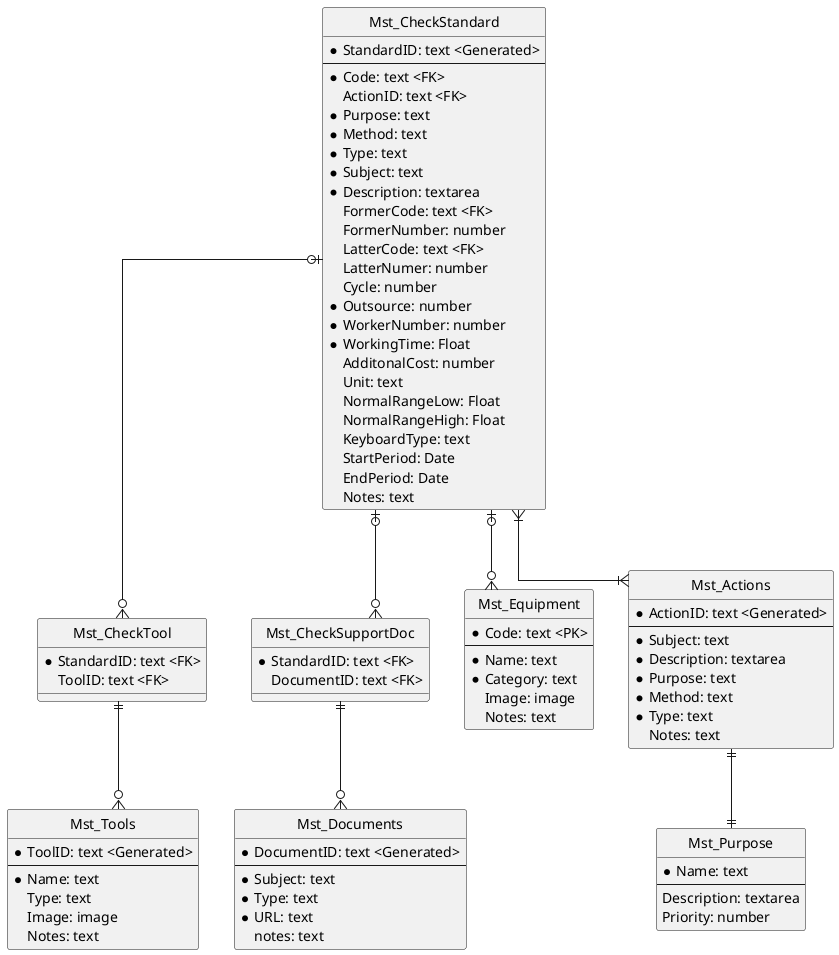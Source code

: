 @startuml
hide circle
skinparam linetype ortho

entity Mst_CheckStandard {
    * StandardID: text <Generated>
    --
    * Code: text <FK>
    ActionID: text <FK>
    * Purpose: text
    * Method: text
    * Type: text
    * Subject: text
    * Description: textarea
    FormerCode: text <FK>
    FormerNumber: number
    LatterCode: text <FK>
    LatterNumer: number
    Cycle: number
    * Outsource: number
    * WorkerNumber: number
    * WorkingTime: Float
    AdditonalCost: number
    Unit: text
    NormalRangeLow: Float
    NormalRangeHigh: Float
    KeyboardType: text
    StartPeriod: Date
    EndPeriod: Date
    Notes: text
}
' Method: Cleaning/ Visual check/ Listening check/ Touching check/ Measurement/ Recording/ Replacement
' Type: Check/ Measure/ Picture/ Upload/ Replacement
entity Mst_CheckTool {
    * StandardID: text <FK>
    ToolID: text <FK>
}
entity Mst_CheckSupportDoc {
    * StandardID: text <FK>
    DocumentID: text <FK>
}
entity Mst_Equipment {
    * Code: text <PK>
    --
    * Name: text
    * Category: text
    Image: image
    Notes: text
}
' Category: Camera/ Recorder/ Periferals/ Panel/ Display/ Sensor/ Mount/ Output/ Communicator/ Power supply
entity Mst_Actions{
    * ActionID: text <Generated>
    --
    * Subject: text
    * Description: textarea
    * Purpose: text
    * Method: text
    * Type: text
    Notes: text
}
entity Mst_Tools {
    * ToolID: text <Generated>
    --
    * Name: text
    Type: text
    Image: image
    Notes: text
}
' Type: Indivisual tool/ Shared tool/ Purchaising/ Rental
entity Mst_Documents {
    * DocumentID: text <Generated>
    --
    * Subject: text
    * Type: text
    * URL: text
    notes: text
}
' Type: Manual/ Instructions/ Checklist/ Contract/ Appearance/ Drawing
entity Mst_Purpose {
    * Name: text
    --
    Description: textarea
    Priority: number
}
' Purpose: Cleaning/ Function check/ Performance test/ Safety check/ Environment check/ Prevention measures/ Repair
' add Campaign and special check
Mst_CheckStandard |o--o{ Mst_Equipment
Mst_CheckStandard |o--o{ Mst_CheckTool
Mst_CheckStandard |o--o{ Mst_CheckSupportDoc
Mst_CheckTool ||--o{ Mst_Tools
Mst_CheckSupportDoc ||--o{ Mst_Documents
Mst_CheckStandard }|--|{ Mst_Actions
Mst_Actions ||--|| Mst_Purpose
@enduml